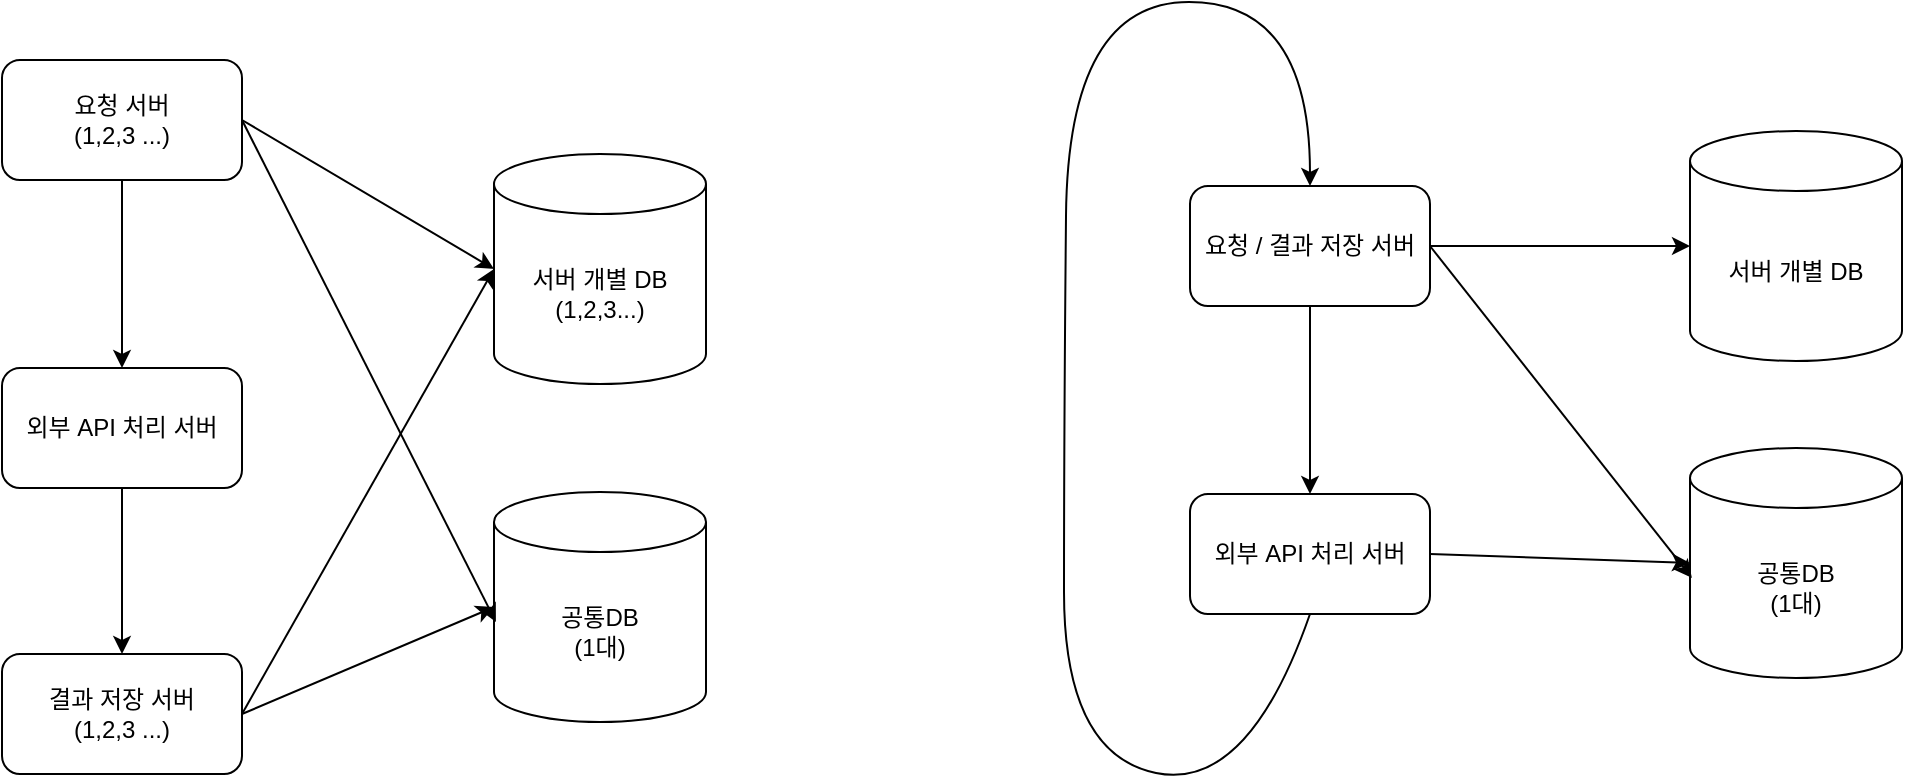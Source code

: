 <mxfile version="26.0.2">
  <diagram name="페이지-1" id="mxA0i-kUuKpZQX5HB6S9">
    <mxGraphModel dx="1368" dy="765" grid="0" gridSize="10" guides="1" tooltips="1" connect="1" arrows="1" fold="1" page="1" pageScale="1" pageWidth="1169" pageHeight="827" math="0" shadow="0">
      <root>
        <mxCell id="0" />
        <mxCell id="1" parent="0" />
        <mxCell id="_UvJJAaCKCHF5UDKu6AW-1" value="공통DB&lt;div&gt;(1대)&lt;/div&gt;" style="shape=cylinder3;whiteSpace=wrap;html=1;boundedLbl=1;backgroundOutline=1;size=15;" parent="1" vertex="1">
          <mxGeometry x="362" y="305" width="106" height="115" as="geometry" />
        </mxCell>
        <mxCell id="_UvJJAaCKCHF5UDKu6AW-2" value="결과 저장 서버&lt;br&gt;(1,2,3 ...)" style="rounded=1;whiteSpace=wrap;html=1;" parent="1" vertex="1">
          <mxGeometry x="116" y="386" width="120" height="60" as="geometry" />
        </mxCell>
        <mxCell id="_UvJJAaCKCHF5UDKu6AW-12" style="edgeStyle=orthogonalEdgeStyle;rounded=0;orthogonalLoop=1;jettySize=auto;html=1;" parent="1" source="_UvJJAaCKCHF5UDKu6AW-3" target="_UvJJAaCKCHF5UDKu6AW-2" edge="1">
          <mxGeometry relative="1" as="geometry" />
        </mxCell>
        <mxCell id="_UvJJAaCKCHF5UDKu6AW-3" value="외부 API 처리 서버" style="rounded=1;whiteSpace=wrap;html=1;" parent="1" vertex="1">
          <mxGeometry x="116" y="243" width="120" height="60" as="geometry" />
        </mxCell>
        <mxCell id="_UvJJAaCKCHF5UDKu6AW-11" style="edgeStyle=orthogonalEdgeStyle;rounded=0;orthogonalLoop=1;jettySize=auto;html=1;exitX=0.5;exitY=1;exitDx=0;exitDy=0;entryX=0.5;entryY=0;entryDx=0;entryDy=0;" parent="1" source="_UvJJAaCKCHF5UDKu6AW-5" target="_UvJJAaCKCHF5UDKu6AW-3" edge="1">
          <mxGeometry relative="1" as="geometry" />
        </mxCell>
        <mxCell id="_UvJJAaCKCHF5UDKu6AW-5" value="요청 서버&lt;div&gt;(1,2,3 ...)&lt;/div&gt;" style="rounded=1;whiteSpace=wrap;html=1;" parent="1" vertex="1">
          <mxGeometry x="116" y="89" width="120" height="60" as="geometry" />
        </mxCell>
        <mxCell id="_UvJJAaCKCHF5UDKu6AW-8" value="서버 개별 DB&lt;div&gt;(1,2,3...)&lt;/div&gt;" style="shape=cylinder3;whiteSpace=wrap;html=1;boundedLbl=1;backgroundOutline=1;size=15;" parent="1" vertex="1">
          <mxGeometry x="362" y="136" width="106" height="115" as="geometry" />
        </mxCell>
        <mxCell id="_UvJJAaCKCHF5UDKu6AW-13" value="" style="endArrow=classic;html=1;rounded=0;exitX=1;exitY=0.5;exitDx=0;exitDy=0;entryX=0.009;entryY=0.565;entryDx=0;entryDy=0;entryPerimeter=0;" parent="1" source="_UvJJAaCKCHF5UDKu6AW-5" target="_UvJJAaCKCHF5UDKu6AW-1" edge="1">
          <mxGeometry width="50" height="50" relative="1" as="geometry">
            <mxPoint x="435" y="388" as="sourcePoint" />
            <mxPoint x="485" y="338" as="targetPoint" />
          </mxGeometry>
        </mxCell>
        <mxCell id="_UvJJAaCKCHF5UDKu6AW-14" value="" style="endArrow=classic;html=1;rounded=0;exitX=1;exitY=0.5;exitDx=0;exitDy=0;entryX=0;entryY=0.5;entryDx=0;entryDy=0;entryPerimeter=0;" parent="1" source="_UvJJAaCKCHF5UDKu6AW-2" target="_UvJJAaCKCHF5UDKu6AW-1" edge="1">
          <mxGeometry width="50" height="50" relative="1" as="geometry">
            <mxPoint x="246" y="129" as="sourcePoint" />
            <mxPoint x="367" y="239" as="targetPoint" />
          </mxGeometry>
        </mxCell>
        <mxCell id="_UvJJAaCKCHF5UDKu6AW-15" value="" style="endArrow=classic;html=1;rounded=0;entryX=0;entryY=0.5;entryDx=0;entryDy=0;entryPerimeter=0;exitX=1;exitY=0.5;exitDx=0;exitDy=0;" parent="1" source="_UvJJAaCKCHF5UDKu6AW-5" target="_UvJJAaCKCHF5UDKu6AW-8" edge="1">
          <mxGeometry width="50" height="50" relative="1" as="geometry">
            <mxPoint x="302" y="116" as="sourcePoint" />
            <mxPoint x="367" y="239" as="targetPoint" />
          </mxGeometry>
        </mxCell>
        <mxCell id="_UvJJAaCKCHF5UDKu6AW-16" value="" style="endArrow=classic;html=1;rounded=0;entryX=0;entryY=0.5;entryDx=0;entryDy=0;entryPerimeter=0;exitX=1;exitY=0.5;exitDx=0;exitDy=0;" parent="1" source="_UvJJAaCKCHF5UDKu6AW-2" target="_UvJJAaCKCHF5UDKu6AW-8" edge="1">
          <mxGeometry width="50" height="50" relative="1" as="geometry">
            <mxPoint x="246" y="129" as="sourcePoint" />
            <mxPoint x="371" y="419" as="targetPoint" />
          </mxGeometry>
        </mxCell>
        <mxCell id="_UvJJAaCKCHF5UDKu6AW-17" value="공통DB&lt;div&gt;(1대)&lt;/div&gt;" style="shape=cylinder3;whiteSpace=wrap;html=1;boundedLbl=1;backgroundOutline=1;size=15;" parent="1" vertex="1">
          <mxGeometry x="960" y="283" width="106" height="115" as="geometry" />
        </mxCell>
        <mxCell id="_UvJJAaCKCHF5UDKu6AW-20" value="외부 API 처리 서버" style="rounded=1;whiteSpace=wrap;html=1;" parent="1" vertex="1">
          <mxGeometry x="710" y="306" width="120" height="60" as="geometry" />
        </mxCell>
        <mxCell id="_UvJJAaCKCHF5UDKu6AW-21" style="edgeStyle=orthogonalEdgeStyle;rounded=0;orthogonalLoop=1;jettySize=auto;html=1;exitX=0.5;exitY=1;exitDx=0;exitDy=0;entryX=0.5;entryY=0;entryDx=0;entryDy=0;" parent="1" source="_UvJJAaCKCHF5UDKu6AW-22" target="_UvJJAaCKCHF5UDKu6AW-20" edge="1">
          <mxGeometry relative="1" as="geometry" />
        </mxCell>
        <mxCell id="_UvJJAaCKCHF5UDKu6AW-22" value="요청 / 결과 저장 서버" style="rounded=1;whiteSpace=wrap;html=1;" parent="1" vertex="1">
          <mxGeometry x="710" y="152" width="120" height="60" as="geometry" />
        </mxCell>
        <mxCell id="_UvJJAaCKCHF5UDKu6AW-23" value="서버 개별 DB" style="shape=cylinder3;whiteSpace=wrap;html=1;boundedLbl=1;backgroundOutline=1;size=15;" parent="1" vertex="1">
          <mxGeometry x="960" y="124.5" width="106" height="115" as="geometry" />
        </mxCell>
        <mxCell id="_UvJJAaCKCHF5UDKu6AW-24" value="" style="endArrow=classic;html=1;rounded=0;exitX=1;exitY=0.5;exitDx=0;exitDy=0;entryX=0.009;entryY=0.565;entryDx=0;entryDy=0;entryPerimeter=0;" parent="1" source="_UvJJAaCKCHF5UDKu6AW-22" target="_UvJJAaCKCHF5UDKu6AW-17" edge="1">
          <mxGeometry width="50" height="50" relative="1" as="geometry">
            <mxPoint x="1029" y="451" as="sourcePoint" />
            <mxPoint x="1079" y="401" as="targetPoint" />
          </mxGeometry>
        </mxCell>
        <mxCell id="_UvJJAaCKCHF5UDKu6AW-25" value="" style="endArrow=classic;html=1;rounded=0;exitX=1;exitY=0.5;exitDx=0;exitDy=0;entryX=0;entryY=0.5;entryDx=0;entryDy=0;entryPerimeter=0;" parent="1" source="_UvJJAaCKCHF5UDKu6AW-20" target="_UvJJAaCKCHF5UDKu6AW-17" edge="1">
          <mxGeometry width="50" height="50" relative="1" as="geometry">
            <mxPoint x="830" y="479" as="sourcePoint" />
            <mxPoint x="961" y="302" as="targetPoint" />
          </mxGeometry>
        </mxCell>
        <mxCell id="_UvJJAaCKCHF5UDKu6AW-26" value="" style="endArrow=classic;html=1;rounded=0;entryX=0;entryY=0.5;entryDx=0;entryDy=0;entryPerimeter=0;exitX=1;exitY=0.5;exitDx=0;exitDy=0;" parent="1" source="_UvJJAaCKCHF5UDKu6AW-22" target="_UvJJAaCKCHF5UDKu6AW-23" edge="1">
          <mxGeometry width="50" height="50" relative="1" as="geometry">
            <mxPoint x="896" y="179" as="sourcePoint" />
            <mxPoint x="961" y="302" as="targetPoint" />
          </mxGeometry>
        </mxCell>
        <mxCell id="_UvJJAaCKCHF5UDKu6AW-29" value="" style="curved=1;endArrow=classic;html=1;rounded=0;exitX=0.5;exitY=1;exitDx=0;exitDy=0;entryX=0.5;entryY=0;entryDx=0;entryDy=0;" parent="1" source="_UvJJAaCKCHF5UDKu6AW-20" target="_UvJJAaCKCHF5UDKu6AW-22" edge="1">
          <mxGeometry width="50" height="50" relative="1" as="geometry">
            <mxPoint x="558" y="409" as="sourcePoint" />
            <mxPoint x="608" y="359" as="targetPoint" />
            <Array as="points">
              <mxPoint x="739" y="455" />
              <mxPoint x="647" y="436" />
              <mxPoint x="647" y="274" />
              <mxPoint x="649" y="60" />
              <mxPoint x="770" y="60" />
            </Array>
          </mxGeometry>
        </mxCell>
      </root>
    </mxGraphModel>
  </diagram>
</mxfile>
